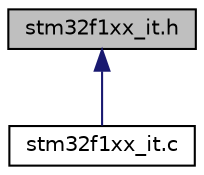 digraph "stm32f1xx_it.h"
{
  edge [fontname="Helvetica",fontsize="10",labelfontname="Helvetica",labelfontsize="10"];
  node [fontname="Helvetica",fontsize="10",shape=record];
  Node2 [label="stm32f1xx_it.h",height=0.2,width=0.4,color="black", fillcolor="grey75", style="filled", fontcolor="black"];
  Node2 -> Node3 [dir="back",color="midnightblue",fontsize="10",style="solid",fontname="Helvetica"];
  Node3 [label="stm32f1xx_it.c",height=0.2,width=0.4,color="black", fillcolor="white", style="filled",URL="$stm32f1xx__it_8c.html",tooltip="Main Interrupt Service Routines. This file provides template for all exceptions handler and periphera..."];
}
